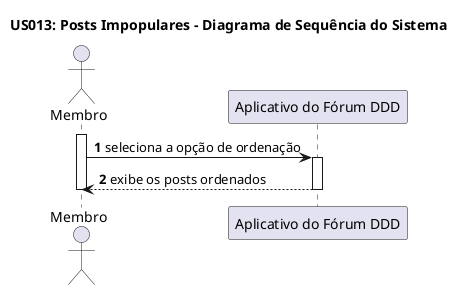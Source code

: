 @startuml us013-SSD

title US013: Posts Impopulares - Diagrama de Sequência do Sistema

autonumber

actor Member as "Membro"
participant "Aplicativo do Fórum DDD" as System
skinparam actor {
    BackgroundColor transparent
}
activate Member
  Member -> System: seleciona a opção de ordenação

activate System
  System --> Member: exibe os posts ordenados
deactivate System
  
deactivate Member

@enduml
